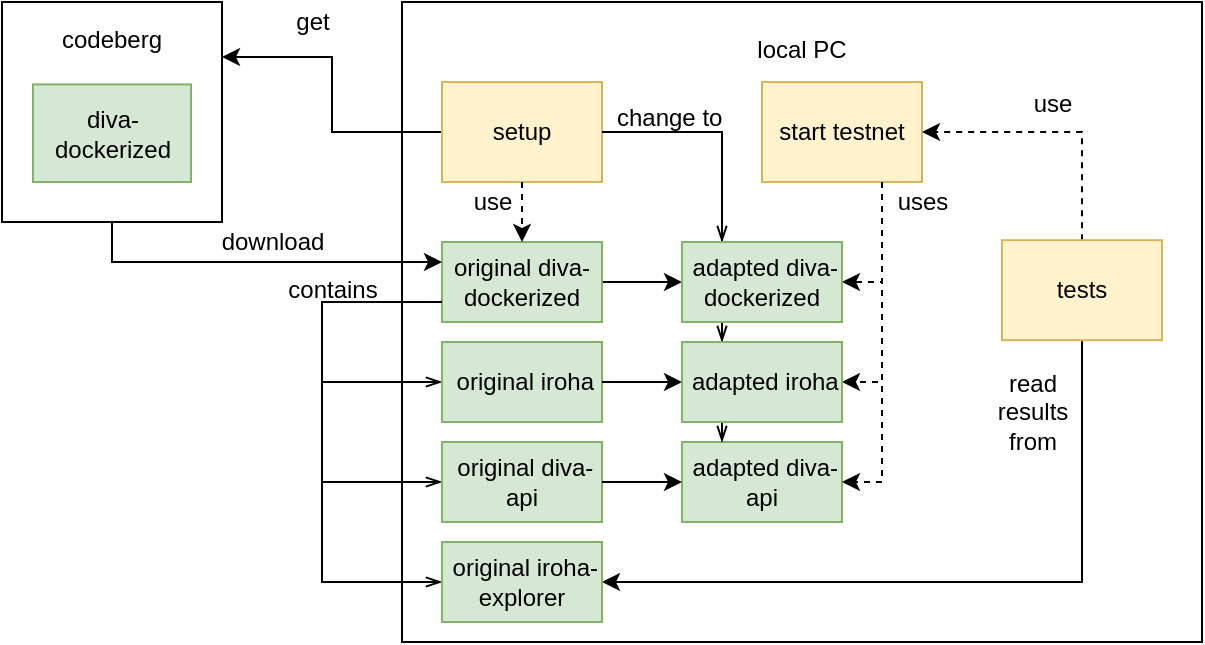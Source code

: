 <mxfile version="14.5.1" type="device"><diagram id="3F3XWu-fcGcMDtiveNf3" name="Page-1"><mxGraphModel dx="750" dy="668" grid="1" gridSize="10" guides="1" tooltips="1" connect="1" arrows="1" fold="1" page="1" pageScale="1" pageWidth="827" pageHeight="1169" math="0" shadow="0"><root><mxCell id="0"/><mxCell id="1" parent="0"/><mxCell id="0ZPnr4Dzi4_RXQRVKG0s-7" value="local PC&lt;br&gt;&lt;br&gt;&lt;br&gt;&lt;br&gt;&lt;br&gt;&lt;br&gt;&lt;br&gt;&lt;br&gt;&lt;br&gt;&lt;br&gt;&lt;br&gt;&lt;br&gt;&lt;br&gt;&lt;br&gt;&lt;br&gt;&lt;br&gt;&lt;br&gt;&lt;br&gt;&lt;br&gt;&lt;br&gt;" style="rounded=0;whiteSpace=wrap;html=1;" parent="1" vertex="1"><mxGeometry x="250" y="130" width="400" height="320" as="geometry"/></mxCell><mxCell id="0ZPnr4Dzi4_RXQRVKG0s-4" value="get" style="text;html=1;align=center;verticalAlign=middle;resizable=0;points=[];autosize=1;" parent="1" vertex="1"><mxGeometry x="190" y="130" width="30" height="20" as="geometry"/></mxCell><mxCell id="p5vrZ2xmNR95aHG6NPGu-8" style="edgeStyle=orthogonalEdgeStyle;rounded=0;orthogonalLoop=1;jettySize=auto;html=1;exitX=1;exitY=0.5;exitDx=0;exitDy=0;entryX=0;entryY=0.5;entryDx=0;entryDy=0;" edge="1" parent="1" source="0ZPnr4Dzi4_RXQRVKG0s-2" target="0ZPnr4Dzi4_RXQRVKG0s-8"><mxGeometry relative="1" as="geometry"/></mxCell><mxCell id="p5vrZ2xmNR95aHG6NPGu-22" style="edgeStyle=orthogonalEdgeStyle;rounded=0;orthogonalLoop=1;jettySize=auto;html=1;exitX=0;exitY=0.75;exitDx=0;exitDy=0;entryX=0;entryY=0.5;entryDx=0;entryDy=0;endArrow=openThin;endFill=0;" edge="1" parent="1" source="0ZPnr4Dzi4_RXQRVKG0s-2" target="p5vrZ2xmNR95aHG6NPGu-1"><mxGeometry relative="1" as="geometry"><Array as="points"><mxPoint x="210" y="280"/><mxPoint x="210" y="320"/></Array></mxGeometry></mxCell><mxCell id="p5vrZ2xmNR95aHG6NPGu-25" style="edgeStyle=orthogonalEdgeStyle;rounded=0;orthogonalLoop=1;jettySize=auto;html=1;exitX=0;exitY=0.75;exitDx=0;exitDy=0;entryX=0;entryY=0.5;entryDx=0;entryDy=0;endArrow=openThin;endFill=0;" edge="1" parent="1" source="0ZPnr4Dzi4_RXQRVKG0s-2" target="p5vrZ2xmNR95aHG6NPGu-13"><mxGeometry relative="1" as="geometry"><Array as="points"><mxPoint x="210" y="280"/><mxPoint x="210" y="420"/></Array></mxGeometry></mxCell><mxCell id="0ZPnr4Dzi4_RXQRVKG0s-2" value="original diva-dockerized" style="rounded=0;whiteSpace=wrap;html=1;fillColor=#d5e8d4;strokeColor=#82b366;" parent="1" vertex="1"><mxGeometry x="270" y="250" width="80" height="40" as="geometry"/></mxCell><mxCell id="p5vrZ2xmNR95aHG6NPGu-7" style="edgeStyle=orthogonalEdgeStyle;rounded=0;orthogonalLoop=1;jettySize=auto;html=1;exitX=1;exitY=0.5;exitDx=0;exitDy=0;endArrow=openThin;endFill=0;entryX=0.25;entryY=0;entryDx=0;entryDy=0;" edge="1" parent="1" source="0ZPnr4Dzi4_RXQRVKG0s-9" target="0ZPnr4Dzi4_RXQRVKG0s-8"><mxGeometry relative="1" as="geometry"><mxPoint x="370" y="270" as="targetPoint"/></mxGeometry></mxCell><mxCell id="p5vrZ2xmNR95aHG6NPGu-29" style="edgeStyle=orthogonalEdgeStyle;rounded=0;orthogonalLoop=1;jettySize=auto;html=1;exitX=0;exitY=0.5;exitDx=0;exitDy=0;entryX=1;entryY=0.25;entryDx=0;entryDy=0;endArrow=classic;endFill=1;" edge="1" parent="1" source="0ZPnr4Dzi4_RXQRVKG0s-9" target="0ZPnr4Dzi4_RXQRVKG0s-6"><mxGeometry relative="1" as="geometry"/></mxCell><mxCell id="0ZPnr4Dzi4_RXQRVKG0s-9" value="setup" style="rounded=0;whiteSpace=wrap;html=1;fillColor=#fff2cc;strokeColor=#d6b656;" parent="1" vertex="1"><mxGeometry x="270" y="170" width="80" height="50" as="geometry"/></mxCell><mxCell id="0ZPnr4Dzi4_RXQRVKG0s-14" value="start testnet" style="rounded=0;whiteSpace=wrap;html=1;fillColor=#fff2cc;strokeColor=#d6b656;" parent="1" vertex="1"><mxGeometry x="430" y="170" width="80" height="50" as="geometry"/></mxCell><mxCell id="0ZPnr4Dzi4_RXQRVKG0s-25" style="edgeStyle=orthogonalEdgeStyle;rounded=0;orthogonalLoop=1;jettySize=auto;html=1;exitX=0.5;exitY=0;exitDx=0;exitDy=0;entryX=1;entryY=0.5;entryDx=0;entryDy=0;dashed=1;" parent="1" source="0ZPnr4Dzi4_RXQRVKG0s-16" target="0ZPnr4Dzi4_RXQRVKG0s-14" edge="1"><mxGeometry x="250" y="110" as="geometry"/></mxCell><mxCell id="0ZPnr4Dzi4_RXQRVKG0s-27" style="edgeStyle=orthogonalEdgeStyle;rounded=0;orthogonalLoop=1;jettySize=auto;html=1;exitX=0.5;exitY=1;exitDx=0;exitDy=0;entryX=1;entryY=0.5;entryDx=0;entryDy=0;" parent="1" source="0ZPnr4Dzi4_RXQRVKG0s-16" target="p5vrZ2xmNR95aHG6NPGu-13" edge="1"><mxGeometry x="250" y="110" as="geometry"/></mxCell><mxCell id="0ZPnr4Dzi4_RXQRVKG0s-16" value="tests" style="rounded=0;whiteSpace=wrap;html=1;fillColor=#fff2cc;strokeColor=#d6b656;" parent="1" vertex="1"><mxGeometry x="550" y="249.09" width="80" height="50" as="geometry"/></mxCell><mxCell id="0ZPnr4Dzi4_RXQRVKG0s-22" value="change to&amp;nbsp;" style="text;html=1;align=center;verticalAlign=middle;resizable=0;points=[];autosize=1;" parent="1" vertex="1"><mxGeometry x="350" y="178.18" width="70" height="20" as="geometry"/></mxCell><mxCell id="0ZPnr4Dzi4_RXQRVKG0s-23" style="edgeStyle=orthogonalEdgeStyle;rounded=0;orthogonalLoop=1;jettySize=auto;html=1;exitX=0.75;exitY=1;exitDx=0;exitDy=0;entryX=1;entryY=0.5;entryDx=0;entryDy=0;dashed=1;" parent="1" source="0ZPnr4Dzi4_RXQRVKG0s-14" target="0ZPnr4Dzi4_RXQRVKG0s-8" edge="1"><mxGeometry x="250" y="110" as="geometry"><mxPoint x="320" y="230" as="sourcePoint"/><mxPoint x="320" y="270" as="targetPoint"/></mxGeometry></mxCell><mxCell id="0ZPnr4Dzi4_RXQRVKG0s-24" value="uses" style="text;html=1;align=center;verticalAlign=middle;resizable=0;points=[];autosize=1;" parent="1" vertex="1"><mxGeometry x="490" y="220" width="40" height="20" as="geometry"/></mxCell><mxCell id="0ZPnr4Dzi4_RXQRVKG0s-26" value="use" style="text;html=1;align=center;verticalAlign=middle;resizable=0;points=[];autosize=1;rotation=0;" parent="1" vertex="1"><mxGeometry x="560" y="170.91" width="30" height="20" as="geometry"/></mxCell><mxCell id="0ZPnr4Dzi4_RXQRVKG0s-28" value="read &lt;br&gt;results &lt;br&gt;from" style="text;html=1;align=center;verticalAlign=middle;resizable=0;points=[];autosize=1;rotation=0;" parent="1" vertex="1"><mxGeometry x="540" y="310" width="50" height="50" as="geometry"/></mxCell><mxCell id="p5vrZ2xmNR95aHG6NPGu-24" style="edgeStyle=orthogonalEdgeStyle;rounded=0;orthogonalLoop=1;jettySize=auto;html=1;exitX=0;exitY=0.75;exitDx=0;exitDy=0;entryX=0;entryY=0.5;entryDx=0;entryDy=0;endArrow=openThin;endFill=0;" edge="1" parent="1" source="0ZPnr4Dzi4_RXQRVKG0s-2" target="p5vrZ2xmNR95aHG6NPGu-5"><mxGeometry relative="1" as="geometry"><Array as="points"><mxPoint x="210" y="280"/><mxPoint x="210" y="370"/></Array></mxGeometry></mxCell><mxCell id="p5vrZ2xmNR95aHG6NPGu-1" value="&amp;nbsp;original iroha" style="rounded=0;whiteSpace=wrap;html=1;fillColor=#d5e8d4;strokeColor=#82b366;" vertex="1" parent="1"><mxGeometry x="270" y="300" width="80" height="40" as="geometry"/></mxCell><mxCell id="p5vrZ2xmNR95aHG6NPGu-6" style="edgeStyle=orthogonalEdgeStyle;rounded=0;orthogonalLoop=1;jettySize=auto;html=1;exitX=0.5;exitY=1;exitDx=0;exitDy=0;entryX=0;entryY=0.25;entryDx=0;entryDy=0;" edge="1" parent="1" source="0ZPnr4Dzi4_RXQRVKG0s-1" target="0ZPnr4Dzi4_RXQRVKG0s-2"><mxGeometry relative="1" as="geometry"><Array as="points"><mxPoint x="105" y="260"/></Array></mxGeometry></mxCell><mxCell id="p5vrZ2xmNR95aHG6NPGu-5" value="&amp;nbsp;original diva-api" style="rounded=0;whiteSpace=wrap;html=1;fillColor=#d5e8d4;strokeColor=#82b366;" vertex="1" parent="1"><mxGeometry x="270" y="350" width="80" height="40" as="geometry"/></mxCell><mxCell id="p5vrZ2xmNR95aHG6NPGu-10" value="&amp;nbsp;adapted diva-api" style="rounded=0;whiteSpace=wrap;html=1;fillColor=#d5e8d4;strokeColor=#82b366;" vertex="1" parent="1"><mxGeometry x="390" y="350" width="80" height="40" as="geometry"/></mxCell><mxCell id="p5vrZ2xmNR95aHG6NPGu-11" style="edgeStyle=orthogonalEdgeStyle;rounded=0;orthogonalLoop=1;jettySize=auto;html=1;exitX=1;exitY=0.5;exitDx=0;exitDy=0;entryX=0;entryY=0.5;entryDx=0;entryDy=0;" edge="1" parent="1" source="p5vrZ2xmNR95aHG6NPGu-1" target="p5vrZ2xmNR95aHG6NPGu-9"><mxGeometry relative="1" as="geometry"><mxPoint x="360" y="280" as="sourcePoint"/><mxPoint x="400" y="280" as="targetPoint"/></mxGeometry></mxCell><mxCell id="p5vrZ2xmNR95aHG6NPGu-12" style="edgeStyle=orthogonalEdgeStyle;rounded=0;orthogonalLoop=1;jettySize=auto;html=1;exitX=1;exitY=0.5;exitDx=0;exitDy=0;entryX=0;entryY=0.5;entryDx=0;entryDy=0;" edge="1" parent="1" source="p5vrZ2xmNR95aHG6NPGu-5" target="p5vrZ2xmNR95aHG6NPGu-10"><mxGeometry relative="1" as="geometry"><mxPoint x="360" y="330" as="sourcePoint"/><mxPoint x="400" y="330" as="targetPoint"/></mxGeometry></mxCell><mxCell id="p5vrZ2xmNR95aHG6NPGu-13" value="&amp;nbsp;original iroha-explorer" style="rounded=0;whiteSpace=wrap;html=1;fillColor=#d5e8d4;strokeColor=#82b366;" vertex="1" parent="1"><mxGeometry x="270" y="400" width="80" height="40" as="geometry"/></mxCell><mxCell id="p5vrZ2xmNR95aHG6NPGu-14" style="edgeStyle=orthogonalEdgeStyle;rounded=0;orthogonalLoop=1;jettySize=auto;html=1;exitX=0.75;exitY=1;exitDx=0;exitDy=0;entryX=1;entryY=0.5;entryDx=0;entryDy=0;dashed=1;" edge="1" parent="1" source="0ZPnr4Dzi4_RXQRVKG0s-14" target="p5vrZ2xmNR95aHG6NPGu-9"><mxGeometry x="260" y="120" as="geometry"><mxPoint x="500" y="230" as="sourcePoint"/><mxPoint x="480" y="280" as="targetPoint"/></mxGeometry></mxCell><mxCell id="p5vrZ2xmNR95aHG6NPGu-15" style="edgeStyle=orthogonalEdgeStyle;rounded=0;orthogonalLoop=1;jettySize=auto;html=1;exitX=0.75;exitY=1;exitDx=0;exitDy=0;entryX=1;entryY=0.5;entryDx=0;entryDy=0;dashed=1;" edge="1" parent="1" source="0ZPnr4Dzi4_RXQRVKG0s-14" target="p5vrZ2xmNR95aHG6NPGu-10"><mxGeometry x="270" y="130" as="geometry"><mxPoint x="500" y="230" as="sourcePoint"/><mxPoint x="480" y="330" as="targetPoint"/></mxGeometry></mxCell><mxCell id="0ZPnr4Dzi4_RXQRVKG0s-49" value="download" style="text;html=1;align=center;verticalAlign=middle;resizable=0;points=[];autosize=1;" parent="1" vertex="1"><mxGeometry x="150" y="240.003" width="70" height="20" as="geometry"/></mxCell><mxCell id="0ZPnr4Dzi4_RXQRVKG0s-6" value="codeberg&lt;br&gt;&lt;br&gt;&lt;br&gt;&lt;br&gt;&lt;br&gt;&lt;br&gt;" style="rounded=0;whiteSpace=wrap;html=1;" parent="1" vertex="1"><mxGeometry x="50" y="130" width="110" height="110" as="geometry"/></mxCell><mxCell id="0ZPnr4Dzi4_RXQRVKG0s-1" value="diva-dockerized" style="rounded=0;whiteSpace=wrap;html=1;fillColor=#d5e8d4;strokeColor=#82b366;" parent="1" vertex="1"><mxGeometry x="65.5" y="171.21" width="79" height="48.789" as="geometry"/></mxCell><mxCell id="p5vrZ2xmNR95aHG6NPGu-26" value="contains" style="text;html=1;align=center;verticalAlign=middle;resizable=0;points=[];autosize=1;rotation=0;" vertex="1" parent="1"><mxGeometry x="185" y="264.093" width="60" height="20" as="geometry"/></mxCell><mxCell id="p5vrZ2xmNR95aHG6NPGu-27" style="edgeStyle=orthogonalEdgeStyle;rounded=0;orthogonalLoop=1;jettySize=auto;html=1;exitX=1;exitY=0.5;exitDx=0;exitDy=0;endArrow=openThin;endFill=0;entryX=0.25;entryY=0;entryDx=0;entryDy=0;" edge="1" parent="1" source="0ZPnr4Dzi4_RXQRVKG0s-9" target="p5vrZ2xmNR95aHG6NPGu-9"><mxGeometry relative="1" as="geometry"><mxPoint x="360" y="205" as="sourcePoint"/><mxPoint x="370" y="320" as="targetPoint"/></mxGeometry></mxCell><mxCell id="p5vrZ2xmNR95aHG6NPGu-28" style="edgeStyle=orthogonalEdgeStyle;rounded=0;orthogonalLoop=1;jettySize=auto;html=1;exitX=1;exitY=0.5;exitDx=0;exitDy=0;endArrow=openThin;endFill=0;entryX=0.25;entryY=0;entryDx=0;entryDy=0;" edge="1" parent="1" source="0ZPnr4Dzi4_RXQRVKG0s-9" target="p5vrZ2xmNR95aHG6NPGu-10"><mxGeometry relative="1" as="geometry"><mxPoint x="360" y="205" as="sourcePoint"/><mxPoint x="370" y="370" as="targetPoint"/><Array as="points"><mxPoint x="410" y="195"/></Array></mxGeometry></mxCell><mxCell id="0ZPnr4Dzi4_RXQRVKG0s-8" value="&amp;nbsp;adapted diva-dockerized" style="rounded=0;whiteSpace=wrap;html=1;fillColor=#d5e8d4;strokeColor=#82b366;" parent="1" vertex="1"><mxGeometry x="390" y="250" width="80" height="40" as="geometry"/></mxCell><mxCell id="p5vrZ2xmNR95aHG6NPGu-9" value="&amp;nbsp;adapted iroha" style="rounded=0;whiteSpace=wrap;html=1;fillColor=#d5e8d4;strokeColor=#82b366;" vertex="1" parent="1"><mxGeometry x="390" y="300" width="80" height="40" as="geometry"/></mxCell><mxCell id="p5vrZ2xmNR95aHG6NPGu-30" style="edgeStyle=orthogonalEdgeStyle;rounded=0;orthogonalLoop=1;jettySize=auto;html=1;exitX=0.5;exitY=1;exitDx=0;exitDy=0;entryX=0.5;entryY=0;entryDx=0;entryDy=0;dashed=1;" edge="1" parent="1" source="0ZPnr4Dzi4_RXQRVKG0s-9" target="0ZPnr4Dzi4_RXQRVKG0s-2"><mxGeometry x="260" y="120" as="geometry"><mxPoint x="600" y="259.09" as="sourcePoint"/><mxPoint x="520" y="205" as="targetPoint"/></mxGeometry></mxCell><mxCell id="p5vrZ2xmNR95aHG6NPGu-31" value="use" style="text;html=1;align=center;verticalAlign=middle;resizable=0;points=[];autosize=1;rotation=0;" vertex="1" parent="1"><mxGeometry x="280" y="220" width="30" height="20" as="geometry"/></mxCell></root></mxGraphModel></diagram></mxfile>